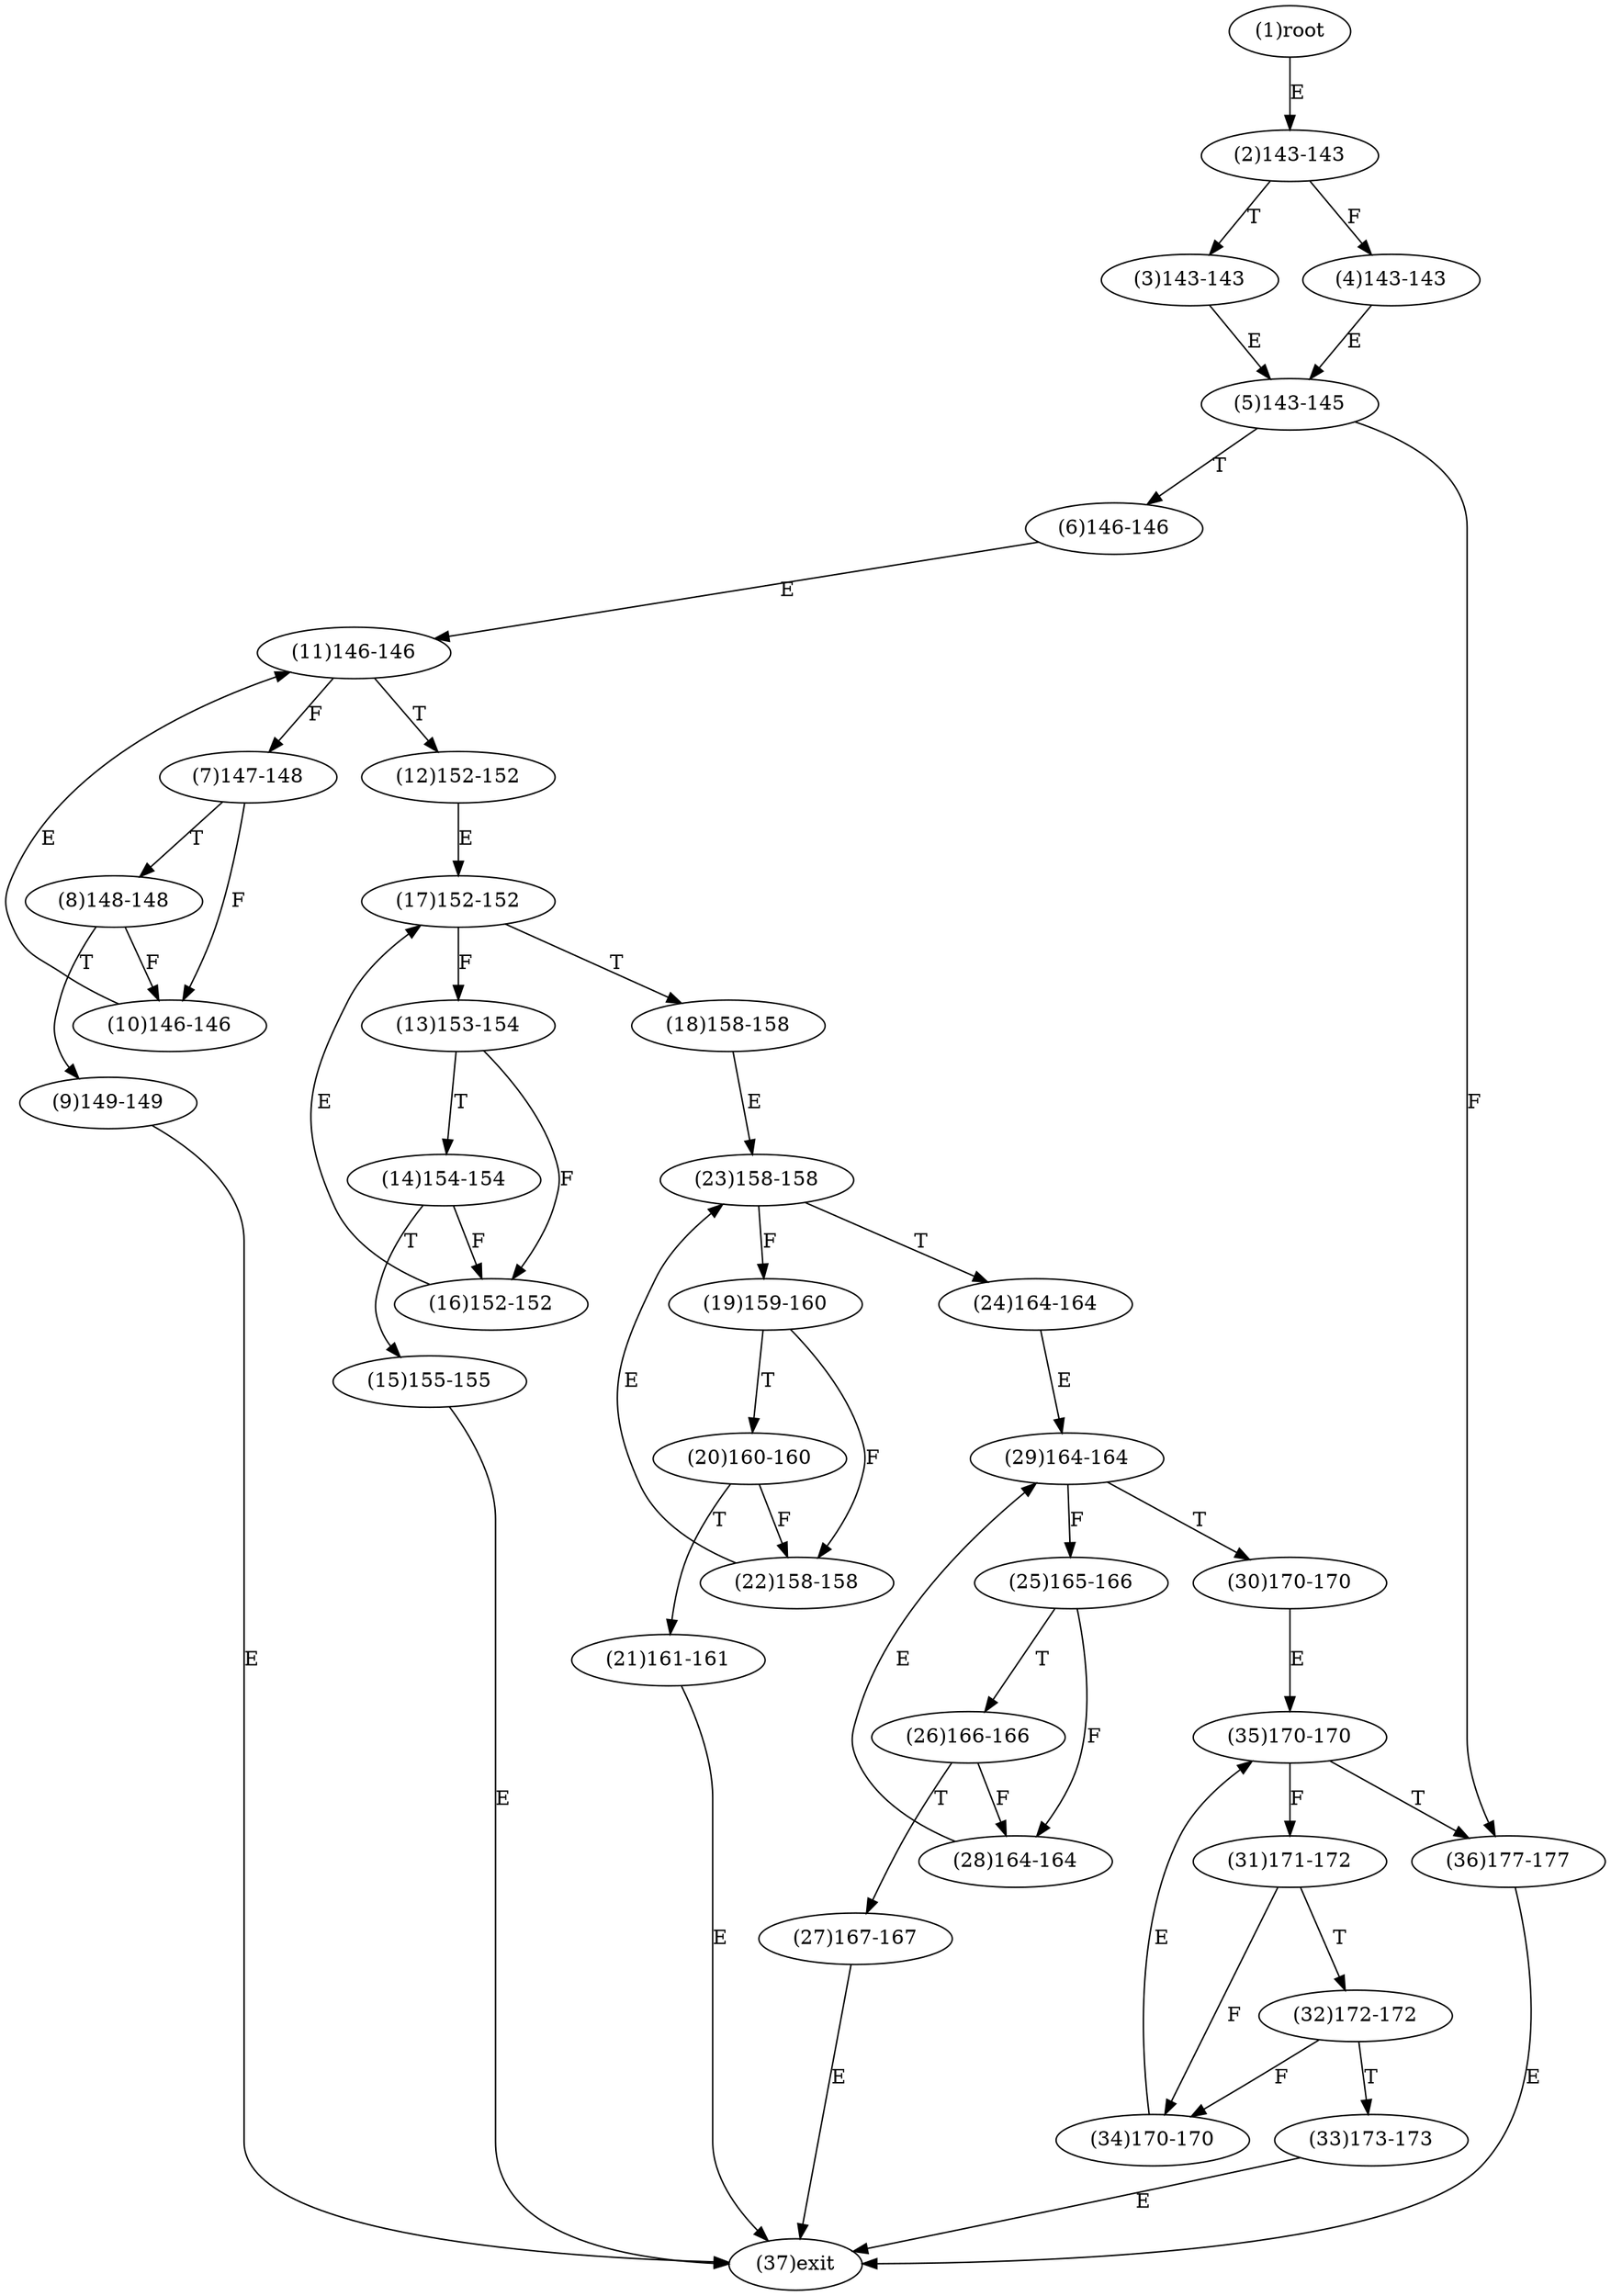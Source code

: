 digraph "" { 
1[ label="(1)root"];
2[ label="(2)143-143"];
3[ label="(3)143-143"];
4[ label="(4)143-143"];
5[ label="(5)143-145"];
6[ label="(6)146-146"];
7[ label="(7)147-148"];
8[ label="(8)148-148"];
9[ label="(9)149-149"];
10[ label="(10)146-146"];
11[ label="(11)146-146"];
12[ label="(12)152-152"];
13[ label="(13)153-154"];
14[ label="(14)154-154"];
15[ label="(15)155-155"];
17[ label="(17)152-152"];
16[ label="(16)152-152"];
19[ label="(19)159-160"];
18[ label="(18)158-158"];
21[ label="(21)161-161"];
20[ label="(20)160-160"];
23[ label="(23)158-158"];
22[ label="(22)158-158"];
25[ label="(25)165-166"];
24[ label="(24)164-164"];
27[ label="(27)167-167"];
26[ label="(26)166-166"];
29[ label="(29)164-164"];
28[ label="(28)164-164"];
31[ label="(31)171-172"];
30[ label="(30)170-170"];
34[ label="(34)170-170"];
35[ label="(35)170-170"];
32[ label="(32)172-172"];
33[ label="(33)173-173"];
36[ label="(36)177-177"];
37[ label="(37)exit"];
1->2[ label="E"];
2->4[ label="F"];
2->3[ label="T"];
3->5[ label="E"];
4->5[ label="E"];
5->36[ label="F"];
5->6[ label="T"];
6->11[ label="E"];
7->10[ label="F"];
7->8[ label="T"];
8->10[ label="F"];
8->9[ label="T"];
9->37[ label="E"];
10->11[ label="E"];
11->7[ label="F"];
11->12[ label="T"];
12->17[ label="E"];
13->16[ label="F"];
13->14[ label="T"];
14->16[ label="F"];
14->15[ label="T"];
15->37[ label="E"];
16->17[ label="E"];
17->13[ label="F"];
17->18[ label="T"];
18->23[ label="E"];
19->22[ label="F"];
19->20[ label="T"];
20->22[ label="F"];
20->21[ label="T"];
21->37[ label="E"];
22->23[ label="E"];
23->19[ label="F"];
23->24[ label="T"];
24->29[ label="E"];
25->28[ label="F"];
25->26[ label="T"];
26->28[ label="F"];
26->27[ label="T"];
27->37[ label="E"];
28->29[ label="E"];
29->25[ label="F"];
29->30[ label="T"];
30->35[ label="E"];
31->34[ label="F"];
31->32[ label="T"];
32->34[ label="F"];
32->33[ label="T"];
33->37[ label="E"];
34->35[ label="E"];
35->31[ label="F"];
35->36[ label="T"];
36->37[ label="E"];
}